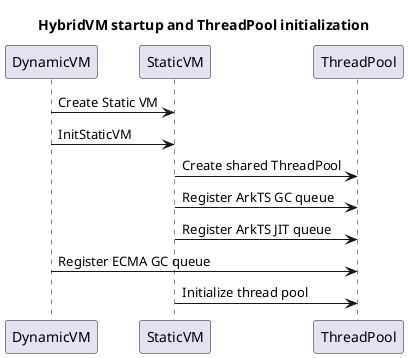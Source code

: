 @startuml

title HybridVM startup and ThreadPool initialization

DynamicVM -> StaticVM : Create Static VM
DynamicVM -> StaticVM : InitStaticVM
StaticVM -> ThreadPool : Create shared ThreadPool
StaticVM -> ThreadPool : Register ArkTS GC queue
StaticVM -> ThreadPool : Register ArkTS JIT queue
DynamicVM -> ThreadPool : Register ECMA GC queue
StaticVM -> ThreadPool : Initialize thread pool

